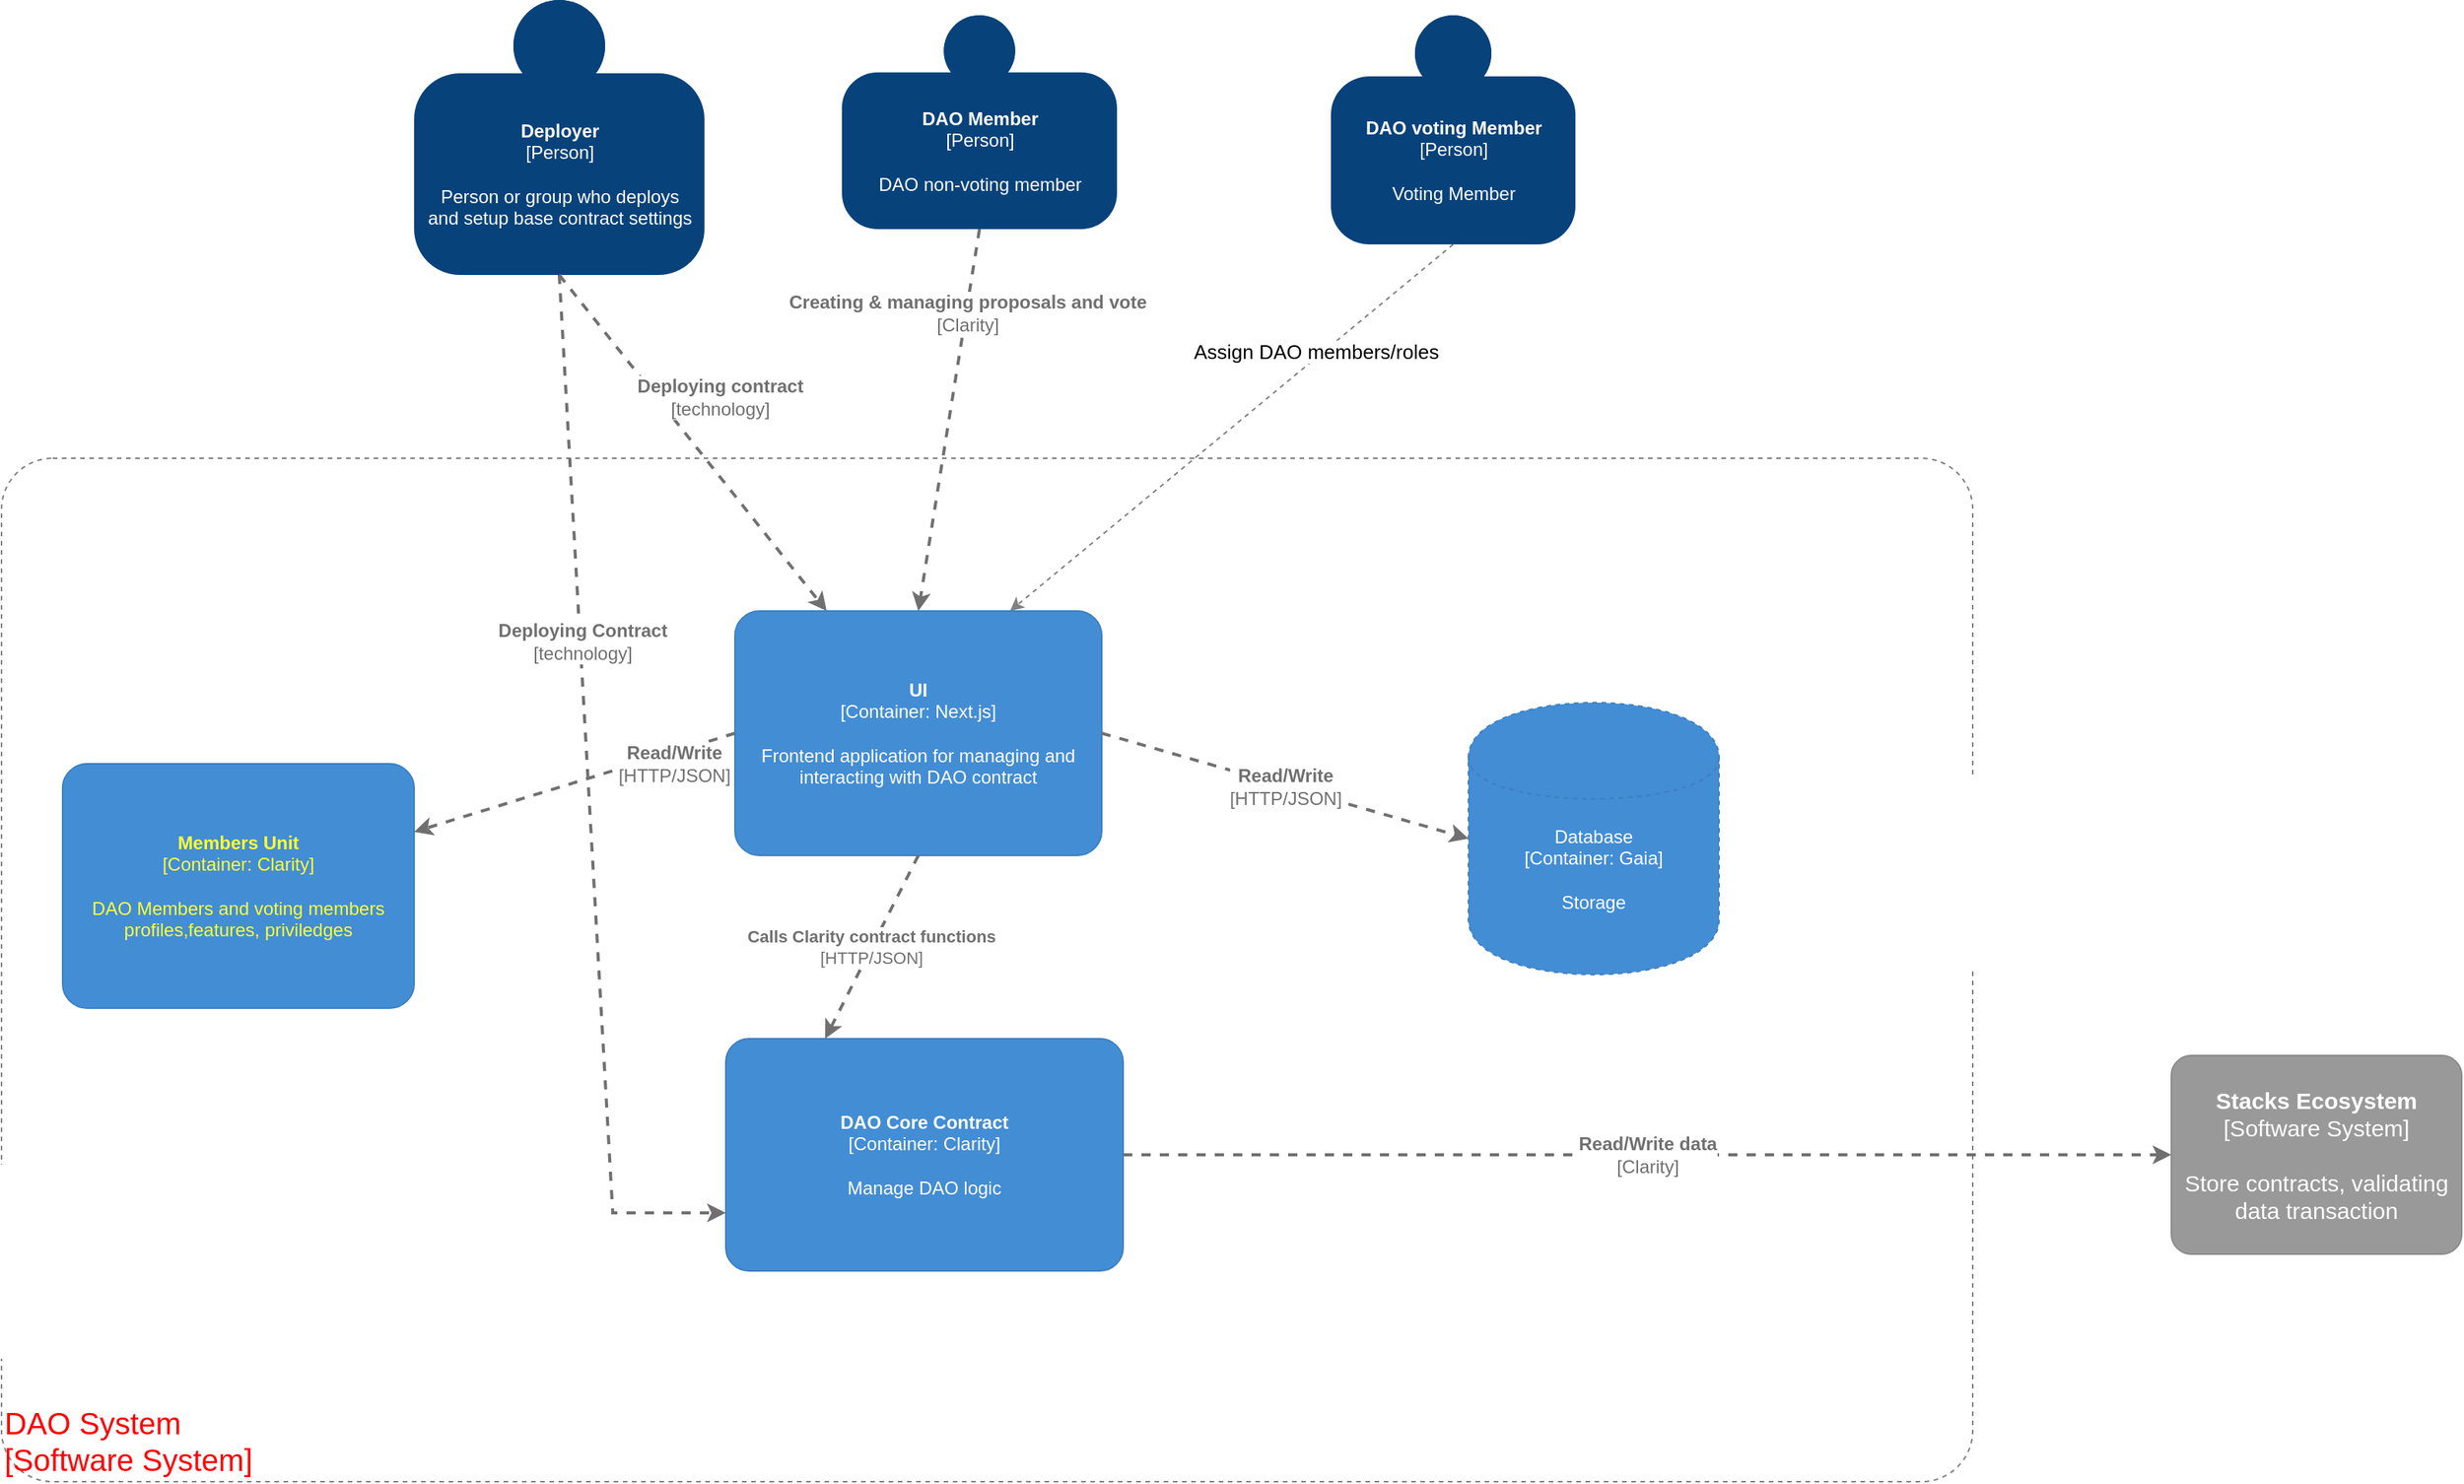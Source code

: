 <?xml version="1.0" encoding="UTF-8"?>
<mxfile version="14.8.6" type="device"><diagram id="LolpAg_U_iBdTsY9zFYm" name="Page-1"><mxGraphModel dx="2310" dy="1868" grid="1" gridSize="10" guides="1" tooltips="1" connect="1" arrows="1" fold="1" page="1" pageScale="1" pageWidth="827" pageHeight="1169" math="0" shadow="0"><root><mxCell id="0"/><mxCell id="1" parent="0"/><object placeholders="1" c4Name="DAO System" c4Type="ExecutionEnvironment" c4Application="Software System" label="&lt;div style=&quot;text-align: left; font-size: 20px;&quot;&gt;%c4Name%&lt;/div&gt;&lt;div style=&quot;text-align: left; font-size: 20px;&quot;&gt;[%c4Application%]&lt;/div&gt;" id="Hf-wutZV77xe_CM0jFGI-2"><mxCell style="rounded=1;whiteSpace=wrap;html=1;labelBackgroundColor=none;fillColor=#ffffff;align=left;arcSize=5;verticalAlign=bottom;metaEdit=1;metaData={&quot;c4Type&quot;:{&quot;editable&quot;:false}};points=[[0.25,0,0],[0.5,0,0],[0.75,0,0],[1,0.25,0],[1,0.5,0],[1,0.75,0],[0.75,1,0],[0.5,1,0],[0.25,1,0],[0,0.75,0],[0,0.5,0],[0,0.25,0]];shadow=0;glass=0;dashed=1;sketch=0;fontSize=20;strokeColor=#808080;fontColor=#FF0000;" parent="1" vertex="1"><mxGeometry x="-190" y="290" width="1290" height="670" as="geometry"/></mxCell></object><object placeholders="1" c4Name="Deployer" c4Type="Person" c4Description="Person or group who deploys &#10;and setup base contract settings" label="&lt;b&gt;%c4Name%&lt;/b&gt;&lt;div&gt;[%c4Type%]&lt;/div&gt;&lt;br&gt;&lt;div&gt;%c4Description%&lt;/div&gt;" id="Hf-wutZV77xe_CM0jFGI-3"><mxCell style="html=1;dashed=0;whitespace=wrap;fillColor=#08427b;strokeColor=none;fontColor=#ffffff;shape=mxgraph.c4.person;align=center;metaEdit=1;points=[[0.5,0,0],[1,0.5,0],[1,0.75,0],[0.75,1,0],[0.5,1,0],[0.25,1,0],[0,0.75,0],[0,0.5,0]];metaData={&quot;c4Type&quot;:{&quot;editable&quot;:false}};" parent="1" vertex="1"><mxGeometry x="80" y="-10" width="190" height="180" as="geometry"/></mxCell></object><object placeholders="1" c4Name="DAO voting Member" c4Type="Person" c4Description="Voting Member" label="&lt;b&gt;%c4Name%&lt;/b&gt;&lt;div&gt;[%c4Type%]&lt;/div&gt;&lt;br&gt;&lt;div&gt;%c4Description%&lt;/div&gt;" id="Hf-wutZV77xe_CM0jFGI-5"><mxCell style="html=1;dashed=0;whitespace=wrap;fillColor=#08427b;strokeColor=none;fontColor=#ffffff;shape=mxgraph.c4.person;align=center;metaEdit=1;points=[[0.5,0,0],[1,0.5,0],[1,0.75,0],[0.75,1,0],[0.5,1,0],[0.25,1,0],[0,0.75,0],[0,0.5,0]];metaData={&quot;c4Type&quot;:{&quot;editable&quot;:false}};" parent="1" vertex="1"><mxGeometry x="680" width="160" height="150" as="geometry"/></mxCell></object><object placeholders="1" c4Name="DAO Member" c4Type="Person" c4Description="DAO non-voting member" label="&lt;b&gt;%c4Name%&lt;/b&gt;&lt;div&gt;[%c4Type%]&lt;/div&gt;&lt;br&gt;&lt;div&gt;%c4Description%&lt;/div&gt;" id="Hf-wutZV77xe_CM0jFGI-6"><mxCell style="html=1;dashed=0;whitespace=wrap;fillColor=#08427b;strokeColor=none;fontColor=#ffffff;shape=mxgraph.c4.person;align=center;metaEdit=1;points=[[0.5,0,0],[1,0.5,0],[1,0.75,0],[0.75,1,0],[0.5,1,0],[0.25,1,0],[0,0.75,0],[0,0.5,0]];metaData={&quot;c4Type&quot;:{&quot;editable&quot;:false}};" parent="1" vertex="1"><mxGeometry x="360" width="180" height="140" as="geometry"/></mxCell></object><mxCell id="Hf-wutZV77xe_CM0jFGI-12" value="" style="endArrow=classic;html=1;entryX=0.75;entryY=0;entryDx=0;entryDy=0;entryPerimeter=0;exitX=0.5;exitY=1;exitDx=0;exitDy=0;exitPerimeter=0;dashed=1;strokeColor=#808080;" parent="1" source="Hf-wutZV77xe_CM0jFGI-5" target="Hf-wutZV77xe_CM0jFGI-17" edge="1"><mxGeometry width="50" height="50" relative="1" as="geometry"><mxPoint x="1020" y="180" as="sourcePoint"/><mxPoint x="820.005" y="297.55" as="targetPoint"/></mxGeometry></mxCell><mxCell id="Hf-wutZV77xe_CM0jFGI-13" value="Assign DAO members/roles" style="edgeLabel;html=1;align=center;verticalAlign=middle;resizable=0;points=[];fontSize=13;" parent="Hf-wutZV77xe_CM0jFGI-12" vertex="1" connectable="0"><mxGeometry x="-0.292" y="1" relative="1" as="geometry"><mxPoint x="12" y="-16" as="offset"/></mxGeometry></mxCell><object placeholders="1" c4Name="UI" c4Type="Container" c4Technology="Next.js" c4Description="Frontend application for managing and interacting with DAO contract" label="&lt;b&gt;%c4Name%&lt;/b&gt;&lt;div&gt;[%c4Type%: %c4Technology%]&lt;/div&gt;&lt;br&gt;&lt;div&gt;%c4Description%&lt;/div&gt;" id="Hf-wutZV77xe_CM0jFGI-17"><mxCell style="rounded=1;whiteSpace=wrap;html=1;labelBackgroundColor=none;fillColor=#438DD5;fontColor=#ffffff;align=center;arcSize=10;strokeColor=#3C7FC0;metaEdit=1;metaData={&quot;c4Type&quot;:{&quot;editable&quot;:false}};points=[[0.25,0,0],[0.5,0,0],[0.75,0,0],[1,0.25,0],[1,0.5,0],[1,0.75,0],[0.75,1,0],[0.5,1,0],[0.25,1,0],[0,0.75,0],[0,0.5,0],[0,0.25,0]];" parent="1" vertex="1"><mxGeometry x="290" y="390" width="240" height="160" as="geometry"/></mxCell></object><object placeholders="1" c4Name="DAO Core Contract" c4Type="Container" c4Technology="Clarity" c4Description="Manage DAO logic" label="&lt;b&gt;%c4Name%&lt;/b&gt;&lt;div&gt;[%c4Type%: %c4Technology%]&lt;/div&gt;&lt;br&gt;&lt;div&gt;%c4Description%&lt;/div&gt;" id="Hf-wutZV77xe_CM0jFGI-18"><mxCell style="rounded=1;whiteSpace=wrap;html=1;labelBackgroundColor=none;fillColor=#438DD5;fontColor=#ffffff;align=center;arcSize=10;strokeColor=#3C7FC0;metaEdit=1;metaData={&quot;c4Type&quot;:{&quot;editable&quot;:false}};points=[[0.25,0,0],[0.5,0,0],[0.75,0,0],[1,0.25,0],[1,0.5,0],[1,0.75,0],[0.75,1,0],[0.5,1,0],[0.25,1,0],[0,0.75,0],[0,0.5,0],[0,0.25,0]];" parent="1" vertex="1"><mxGeometry x="284" y="670" width="260" height="152" as="geometry"/></mxCell></object><object placeholders="1" c4Type="Database" c4Technology="Gaia" c4Description="Storage" label="%c4Type%&lt;div&gt;[Container:&amp;nbsp;%c4Technology%]&lt;/div&gt;&lt;br&gt;&lt;div&gt;%c4Description%&lt;/div&gt;" id="Hf-wutZV77xe_CM0jFGI-19"><mxCell style="shape=cylinder;whiteSpace=wrap;html=1;boundedLbl=1;rounded=0;labelBackgroundColor=none;fillColor=#438DD5;fontSize=12;fontColor=#ffffff;align=center;strokeColor=#3C7FC0;metaEdit=1;points=[[0.5,0,0],[1,0.25,0],[1,0.5,0],[1,0.75,0],[0.5,1,0],[0,0.75,0],[0,0.5,0],[0,0.25,0]];metaData={&quot;c4Type&quot;:{&quot;editable&quot;:false}};shadow=0;glass=0;dashed=1;sketch=0;" parent="1" vertex="1"><mxGeometry x="770" y="450" width="164" height="178" as="geometry"/></mxCell></object><object placeholders="1" c4Type="Relationship" c4Technology="HTTP/JSON" c4Description="Calls Clarity contract functions" label="&lt;div style=&quot;text-align: left&quot;&gt;&lt;div style=&quot;text-align: center&quot;&gt;&lt;b&gt;%c4Description%&lt;/b&gt;&lt;/div&gt;&lt;div style=&quot;text-align: center&quot;&gt;[%c4Technology%]&lt;/div&gt;&lt;/div&gt;" id="Hf-wutZV77xe_CM0jFGI-20"><mxCell style="edgeStyle=none;rounded=0;html=1;entryX=0.25;entryY=0;jettySize=auto;orthogonalLoop=1;strokeColor=#707070;strokeWidth=2;fontColor=#707070;jumpStyle=none;dashed=1;metaEdit=1;metaData={&quot;c4Type&quot;:{&quot;editable&quot;:false}};exitX=0.5;exitY=1;exitDx=0;exitDy=0;exitPerimeter=0;entryDx=0;entryDy=0;entryPerimeter=0;" parent="1" source="Hf-wutZV77xe_CM0jFGI-17" target="Hf-wutZV77xe_CM0jFGI-18" edge="1"><mxGeometry width="160" relative="1" as="geometry"><mxPoint x="640" y="487.96" as="sourcePoint"/><mxPoint x="640" y="625.96" as="targetPoint"/></mxGeometry></mxCell></object><object placeholders="1" c4Type="Relationship" c4Technology="Clarity" c4Description="Read/Write data" label="&lt;div style=&quot;text-align: left&quot;&gt;&lt;div style=&quot;text-align: center&quot;&gt;&lt;b&gt;%c4Description%&lt;/b&gt;&lt;/div&gt;&lt;div style=&quot;text-align: center&quot;&gt;[%c4Technology%]&lt;/div&gt;&lt;/div&gt;" id="Hf-wutZV77xe_CM0jFGI-21"><mxCell style="edgeStyle=none;rounded=0;html=1;jettySize=auto;orthogonalLoop=1;strokeColor=#707070;strokeWidth=2;fontColor=#707070;jumpStyle=none;dashed=1;metaEdit=1;metaData={&quot;c4Type&quot;:{&quot;editable&quot;:false}};fontSize=12;exitX=1;exitY=0.5;exitDx=0;exitDy=0;exitPerimeter=0;entryX=0;entryY=0.5;entryDx=0;entryDy=0;entryPerimeter=0;" parent="1" source="Hf-wutZV77xe_CM0jFGI-18" target="Hf-wutZV77xe_CM0jFGI-23" edge="1"><mxGeometry width="160" relative="1" as="geometry"><mxPoint x="720" y="681.246" as="sourcePoint"/><mxPoint x="1170" y="746" as="targetPoint"/></mxGeometry></mxCell></object><object placeholders="1" c4Type="Relationship" c4Technology="HTTP/JSON" c4Description="Read/Write" label="&lt;div style=&quot;text-align: left&quot;&gt;&lt;div style=&quot;text-align: center&quot;&gt;&lt;b&gt;%c4Description%&lt;/b&gt;&lt;/div&gt;&lt;div style=&quot;text-align: center&quot;&gt;[%c4Technology%]&lt;/div&gt;&lt;/div&gt;" id="Hf-wutZV77xe_CM0jFGI-22"><mxCell style="edgeStyle=none;rounded=0;html=1;jettySize=auto;orthogonalLoop=1;strokeColor=#707070;strokeWidth=2;fontColor=#707070;jumpStyle=none;dashed=1;metaEdit=1;metaData={&quot;c4Type&quot;:{&quot;editable&quot;:false}};fontSize=12;exitX=1;exitY=0.5;exitDx=0;exitDy=0;exitPerimeter=0;entryX=0;entryY=0.5;entryDx=0;entryDy=0;entryPerimeter=0;" parent="1" source="Hf-wutZV77xe_CM0jFGI-17" target="Hf-wutZV77xe_CM0jFGI-19" edge="1"><mxGeometry width="160" relative="1" as="geometry"><mxPoint x="719.04" y="440" as="sourcePoint"/><mxPoint x="866" y="440.678" as="targetPoint"/></mxGeometry></mxCell></object><object placeholders="1" c4Name="Stacks Ecosystem" c4Type="Software System" c4Description="Store contracts, validating data transaction" label="&lt;b style=&quot;font-size: 15px;&quot;&gt;%c4Name%&lt;/b&gt;&lt;div style=&quot;font-size: 15px;&quot;&gt;[%c4Type%]&lt;/div&gt;&lt;br style=&quot;font-size: 15px;&quot;&gt;&lt;div style=&quot;font-size: 15px;&quot;&gt;%c4Description%&lt;/div&gt;" id="Hf-wutZV77xe_CM0jFGI-23"><mxCell style="rounded=1;whiteSpace=wrap;html=1;labelBackgroundColor=none;fillColor=#999999;fontColor=#ffffff;align=center;arcSize=10;strokeColor=#8A8A8A;metaEdit=1;metaData={&quot;c4Type&quot;:{&quot;editable&quot;:false}};points=[[0.25,0,0],[0.5,0,0],[0.75,0,0],[1,0.25,0],[1,0.5,0],[1,0.75,0],[0.75,1,0],[0.5,1,0],[0.25,1,0],[0,0.75,0],[0,0.5,0],[0,0.25,0]];fontSize=15;" parent="1" vertex="1"><mxGeometry x="1230" y="681" width="190" height="130" as="geometry"/></mxCell></object><object placeholders="1" c4Type="Relationship" c4Technology="Clarity" c4Description="Creating &amp; managing proposals and vote" label="&lt;div style=&quot;text-align: left; font-size: 12px;&quot;&gt;&lt;div style=&quot;text-align: center; font-size: 12px;&quot;&gt;&lt;b style=&quot;font-size: 12px;&quot;&gt;%c4Description%&lt;/b&gt;&lt;/div&gt;&lt;div style=&quot;text-align: center; font-size: 12px;&quot;&gt;[%c4Technology%]&lt;/div&gt;&lt;/div&gt;" id="wyqtWGaDrqKvae4gUof8-1"><mxCell style="edgeStyle=none;rounded=0;html=1;jettySize=auto;orthogonalLoop=1;strokeColor=#707070;strokeWidth=2;fontColor=#707070;jumpStyle=none;dashed=1;metaEdit=1;metaData={&quot;c4Type&quot;:{&quot;editable&quot;:false}};fontFamily=Helvetica;fontSize=12;exitX=0.5;exitY=1;exitDx=0;exitDy=0;exitPerimeter=0;entryX=0.5;entryY=0;entryDx=0;entryDy=0;entryPerimeter=0;" parent="1" source="Hf-wutZV77xe_CM0jFGI-6" target="Hf-wutZV77xe_CM0jFGI-17" edge="1"><mxGeometry x="-0.562" y="1" width="160" relative="1" as="geometry"><mxPoint x="342" y="160" as="sourcePoint"/><mxPoint x="413.698" y="360" as="targetPoint"/><mxPoint as="offset"/></mxGeometry></mxCell></object><object placeholders="1" c4Type="Relationship" c4Technology="technology" c4Description="Deploying contract" label="&lt;div style=&quot;text-align: left&quot;&gt;&lt;div style=&quot;text-align: center&quot;&gt;&lt;b&gt;%c4Description%&lt;/b&gt;&lt;/div&gt;&lt;div style=&quot;text-align: center&quot;&gt;[%c4Technology%]&lt;/div&gt;&lt;/div&gt;" id="wyqtWGaDrqKvae4gUof8-3"><mxCell style="edgeStyle=none;rounded=0;html=1;entryX=0.25;entryY=0;jettySize=auto;orthogonalLoop=1;strokeColor=#707070;strokeWidth=2;fontColor=#707070;jumpStyle=none;dashed=1;metaEdit=1;metaData={&quot;c4Type&quot;:{&quot;editable&quot;:false}};fontSize=12;entryDx=0;entryDy=0;entryPerimeter=0;exitX=0.5;exitY=1;exitDx=0;exitDy=0;exitPerimeter=0;" parent="1" source="Hf-wutZV77xe_CM0jFGI-3" target="Hf-wutZV77xe_CM0jFGI-17" edge="1"><mxGeometry x="-0.089" y="32" width="160" relative="1" as="geometry"><mxPoint x="190" y="390" as="sourcePoint"/><mxPoint x="610" y="380" as="targetPoint"/><Array as="points"/><mxPoint as="offset"/></mxGeometry></mxCell></object><object placeholders="1" c4Type="Relationship" c4Technology="technology" c4Description="Deploying Contract" label="&lt;div style=&quot;text-align: left&quot;&gt;&lt;div style=&quot;text-align: center&quot;&gt;&lt;b&gt;%c4Description%&lt;/b&gt;&lt;/div&gt;&lt;div style=&quot;text-align: center&quot;&gt;[%c4Technology%]&lt;/div&gt;&lt;/div&gt;" id="wyqtWGaDrqKvae4gUof8-4"><mxCell style="edgeStyle=none;rounded=0;html=1;jettySize=auto;orthogonalLoop=1;strokeColor=#707070;strokeWidth=2;fontColor=#707070;jumpStyle=none;dashed=1;metaEdit=1;metaData={&quot;c4Type&quot;:{&quot;editable&quot;:false}};fontSize=12;exitX=0.5;exitY=1;exitDx=0;exitDy=0;exitPerimeter=0;entryX=0;entryY=0.75;entryDx=0;entryDy=0;entryPerimeter=0;" parent="1" source="Hf-wutZV77xe_CM0jFGI-3" target="Hf-wutZV77xe_CM0jFGI-18" edge="1"><mxGeometry x="-0.302" y="1" width="160" relative="1" as="geometry"><mxPoint x="450" y="360" as="sourcePoint"/><mxPoint x="610" y="360" as="targetPoint"/><Array as="points"><mxPoint x="210" y="784"/></Array><mxPoint as="offset"/></mxGeometry></mxCell></object><object placeholders="1" c4Name="Members Unit" c4Type="Container" c4Technology="Clarity" c4Description="DAO Members and voting members profiles,features, priviledges" label="&lt;b&gt;%c4Name%&lt;/b&gt;&lt;div&gt;[%c4Type%: %c4Technology%]&lt;/div&gt;&lt;br&gt;&lt;div&gt;%c4Description%&lt;/div&gt;" id="2EyGAl4bdBjyMYfqHHJm-1"><mxCell style="rounded=1;whiteSpace=wrap;html=1;labelBackgroundColor=none;fillColor=#438DD5;align=center;arcSize=10;strokeColor=#3C7FC0;metaEdit=1;metaData={&quot;c4Type&quot;:{&quot;editable&quot;:false}};points=[[0.25,0,0],[0.5,0,0],[0.75,0,0],[1,0.25,0],[1,0.5,0],[1,0.75,0],[0.75,1,0],[0.5,1,0],[0.25,1,0],[0,0.75,0],[0,0.5,0],[0,0.25,0]];fontColor=#FFFF33;" parent="1" vertex="1"><mxGeometry x="-150" y="490" width="230" height="160" as="geometry"/></mxCell></object><object placeholders="1" c4Type="Relationship" c4Technology="HTTP/JSON" c4Description="Read/Write" label="&lt;div style=&quot;text-align: left&quot;&gt;&lt;div style=&quot;text-align: center&quot;&gt;&lt;b&gt;%c4Description%&lt;/b&gt;&lt;/div&gt;&lt;div style=&quot;text-align: center&quot;&gt;[%c4Technology%]&lt;/div&gt;&lt;/div&gt;" id="2EyGAl4bdBjyMYfqHHJm-2"><mxCell style="edgeStyle=none;rounded=0;html=1;jettySize=auto;orthogonalLoop=1;strokeColor=#707070;strokeWidth=2;fontColor=#707070;jumpStyle=none;dashed=1;metaEdit=1;metaData={&quot;c4Type&quot;:{&quot;editable&quot;:false}};fontSize=12;exitX=0;exitY=0.5;exitDx=0;exitDy=0;exitPerimeter=0;" parent="1" source="Hf-wutZV77xe_CM0jFGI-17" target="2EyGAl4bdBjyMYfqHHJm-1" edge="1"><mxGeometry x="-0.599" y="7" width="160" relative="1" as="geometry"><mxPoint x="-40" y="679.33" as="sourcePoint"/><mxPoint x="190" y="679.33" as="targetPoint"/><mxPoint as="offset"/></mxGeometry></mxCell></object></root></mxGraphModel></diagram></mxfile>
